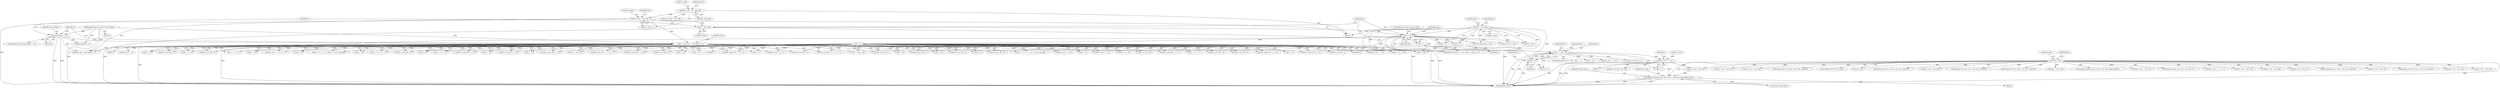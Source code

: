 digraph "0_mongo-c-driver_0d9a4d98bfdf4acd2c0138d4aaeb4e2e0934bd84@API" {
"1000472" [label="(Call,memcpy (&binary_len, (iter->raw + iter->d3), sizeof (binary_len)))"];
"1000130" [label="(Call,!iter->raw)"];
"1000409" [label="(Call,iter->d3 = o + 5)"];
"1000390" [label="(Call,o >= (len - 4))"];
"1000225" [label="(Call,++o)"];
"1000209" [label="(Call,o < len)"];
"1000212" [label="(Call,o++)"];
"1000204" [label="(Call,o = iter->key)"];
"1000169" [label="(Call,iter->key = iter->off + 1)"];
"1000155" [label="(Call,iter->off = iter->next_off)"];
"1000150" [label="(Call,len = iter->len)"];
"1000230" [label="(Call,o = iter->key + next_keylen + 1)"];
"1000199" [label="(Call,next_keylen == 0)"];
"1000115" [label="(MethodParameterIn,uint32_t next_keylen)"];
"1000392" [label="(Call,len - 4)"];
"1000881" [label="(Call,iter->next_off = o + l)"];
"1000173" [label="(Call,iter->off + 1)"];
"1000213" [label="(Identifier,o)"];
"1000169" [label="(Call,iter->key = iter->off + 1)"];
"1000137" [label="(Identifier,key)"];
"1000159" [label="(Call,iter->next_off)"];
"1000599" [label="(Call,iter->raw + iter->d1)"];
"1000716" [label="(Call,o >= (len - 4))"];
"1001026" [label="(Call,iter->next_off = o + 16)"];
"1000834" [label="(Call,iter->d2 = o + 4)"];
"1000485" [label="(Identifier,binary_len)"];
"1000150" [label="(Call,len = iter->len)"];
"1000156" [label="(Call,iter->off)"];
"1001050" [label="(Call,iter->err_off = o)"];
"1000130" [label="(Call,!iter->raw)"];
"1000162" [label="(Call,iter->type = iter->off)"];
"1000819" [label="(Call,len < 19)"];
"1000404" [label="(Identifier,iter)"];
"1000871" [label="(Call,len - o)"];
"1000410" [label="(Call,iter->d3)"];
"1000206" [label="(Call,iter->key)"];
"1000904" [label="(Call,iter->raw + iter->d2)"];
"1000319" [label="(Call,o + 4)"];
"1000230" [label="(Call,o = iter->key + next_keylen + 1)"];
"1000940" [label="(Call,o + 4 + 4 + l + 4)"];
"1000212" [label="(Call,o++)"];
"1000901" [label="(Call,memcpy (&l, iter->raw + iter->d2, sizeof (l)))"];
"1000157" [label="(Identifier,iter)"];
"1000953" [label="(Call,iter->err_off = o + 4)"];
"1000626" [label="(Call,o + 1)"];
"1000406" [label="(Call,o + 4)"];
"1000576" [label="(Call,o + 12)"];
"1000211" [label="(Identifier,len)"];
"1000317" [label="(Call,len - (o + 4))"];
"1001017" [label="(Call,iter->next_off = o + 4)"];
"1001003" [label="(Call,iter->err_off = o + 4 + 4 + l)"];
"1000129" [label="(ControlStructure,if (!iter->raw))"];
"1000199" [label="(Call,next_keylen == 0)"];
"1000323" [label="(Call,iter->err_off = o)"];
"1000280" [label="(Call,o + 4)"];
"1000393" [label="(Identifier,len)"];
"1000413" [label="(Call,o + 5)"];
"1000131" [label="(Call,iter->raw)"];
"1000226" [label="(Identifier,o)"];
"1000845" [label="(Call,o + 8)"];
"1000590" [label="(Call,iter->err_off = o)"];
"1000391" [label="(Identifier,o)"];
"1000957" [label="(Call,o + 4)"];
"1000841" [label="(Call,iter->d3 = o + 8)"];
"1001030" [label="(Call,o + 16)"];
"1000221" [label="(Call,iter->d1 = ++o)"];
"1000298" [label="(Call,memcpy (&l, iter->raw + iter->d1, sizeof (l)))"];
"1000285" [label="(Call,iter->err_off = o)"];
"1000975" [label="(Call,iter->raw + iter->d4)"];
"1000210" [label="(Identifier,o)"];
"1000231" [label="(Identifier,o)"];
"1000520" [label="(Call,len - 4)"];
"1000402" [label="(Call,iter->d2 = o + 4)"];
"1001038" [label="(Call,iter->next_off = o)"];
"1000394" [label="(Literal,4)"];
"1000265" [label="(Call,iter->next_off = o + 8)"];
"1000229" [label="(Block,)"];
"1000495" [label="(Call,iter->err_off = iter->d3)"];
"1000225" [label="(Call,++o)"];
"1000398" [label="(Identifier,iter)"];
"1000735" [label="(Call,memcpy (&l, iter->raw + iter->d1, sizeof (l)))"];
"1000416" [label="(Call,memcpy (&l, iter->raw + iter->d1, sizeof (l)))"];
"1000119" [label="(Block,)"];
"1000396" [label="(Call,iter->err_off = o)"];
"1000241" [label="(Identifier,iter)"];
"1000350" [label="(Call,iter->err_off = o)"];
"1000236" [label="(Call,next_keylen + 1)"];
"1000472" [label="(Call,memcpy (&binary_len, (iter->raw + iter->d3), sizeof (binary_len)))"];
"1000295" [label="(Call,o + 4)"];
"1000409" [label="(Call,iter->d3 = o + 5)"];
"1000232" [label="(Call,iter->key + next_keylen + 1)"];
"1000145" [label="(Call,data = iter->raw)"];
"1001057" [label="(Call,iter->next_off >= len)"];
"1000269" [label="(Call,o + 8)"];
"1000972" [label="(Call,memcpy (&doclen, iter->raw + iter->d4, sizeof (doclen)))"];
"1000475" [label="(Call,iter->raw + iter->d3)"];
"1000151" [label="(Identifier,len)"];
"1000926" [label="(Call,o - 4 - 4)"];
"1000838" [label="(Call,o + 4)"];
"1000201" [label="(Literal,0)"];
"1000932" [label="(Call,iter->err_off = o)"];
"1000851" [label="(Call,iter->raw + iter->d1)"];
"1000596" [label="(Call,memcpy (&val, iter->raw + iter->d1, 1))"];
"1000376" [label="(Call,o + 4 + l - 1)"];
"1000822" [label="(Call,o >= (len - 14))"];
"1000333" [label="(Call,o + 4 + l)"];
"1000392" [label="(Call,len - 4)"];
"1000418" [label="(Identifier,l)"];
"1000209" [label="(Call,o < len)"];
"1001007" [label="(Call,o + 4 + 4 + l)"];
"1001021" [label="(Call,o + 4)"];
"1000772" [label="(Call,iter->raw + o + l + 3)"];
"1000965" [label="(Call,o + 4 + 4 + l)"];
"1000390" [label="(Call,o >= (len - 4))"];
"1000372" [label="(Call,iter->err_off = o + 4 + l - 1)"];
"1001094" [label="(MethodReturn,RET)"];
"1000170" [label="(Call,iter->key)"];
"1000738" [label="(Call,iter->raw + iter->d1)"];
"1000164" [label="(Identifier,iter)"];
"1000180" [label="(Identifier,iter)"];
"1000146" [label="(Identifier,data)"];
"1000205" [label="(Identifier,o)"];
"1000360" [label="(Call,iter->raw + iter->d2)"];
"1000875" [label="(Call,iter->err_off = o)"];
"1000204" [label="(Call,o = iter->key)"];
"1000990" [label="(Call,o + 4 + 4 + l + doclen)"];
"1000389" [label="(ControlStructure,if (o >= (len - 4)))"];
"1000939" [label="(Call,(o + 4 + 4 + l + 4) >= iter->next_off)"];
"1000572" [label="(Call,iter->next_off = o + 12)"];
"1000718" [label="(Call,len - 4)"];
"1000301" [label="(Call,iter->raw + iter->d1)"];
"1000203" [label="(ControlStructure,for (o = iter->key; o < len; o++))"];
"1000155" [label="(Call,iter->off = iter->next_off)"];
"1000641" [label="(Call,o < len)"];
"1000482" [label="(Call,sizeof (binary_len))"];
"1000152" [label="(Call,iter->len)"];
"1000198" [label="(ControlStructure,if (next_keylen == 0))"];
"1000885" [label="(Call,o + l)"];
"1000848" [label="(Call,memcpy (&l, iter->raw + iter->d1, sizeof (l)))"];
"1000115" [label="(MethodParameterIn,uint32_t next_keylen)"];
"1000386" [label="(Block,)"];
"1000584" [label="(Call,iter->d1 >= len)"];
"1000239" [label="(Call,iter->d1 = o)"];
"1000279" [label="(Call,(o + 4) >= len)"];
"1000329" [label="(Call,iter->next_off = o + 4 + l)"];
"1000616" [label="(Call,iter->err_off = o)"];
"1000533" [label="(Call,iter->raw + iter->d1)"];
"1000961" [label="(Call,iter->d4 = o + 4 + 4 + l)"];
"1000989" [label="(Call,(o + 4 + 4 + l + doclen) != iter->next_off)"];
"1000530" [label="(Call,memcpy (&l, iter->raw + iter->d1, sizeof (l)))"];
"1000828" [label="(Call,iter->err_off = o)"];
"1001063" [label="(Call,iter->err_off = o)"];
"1000200" [label="(Identifier,next_keylen)"];
"1000218" [label="(Identifier,data)"];
"1000435" [label="(Call,len - o)"];
"1000419" [label="(Call,iter->raw + iter->d1)"];
"1000473" [label="(Call,&binary_len)"];
"1000459" [label="(Block,)"];
"1000518" [label="(Call,o >= (len - 4))"];
"1000895" [label="(Call,iter->err_off = o)"];
"1000291" [label="(Call,iter->d2 = o + 4)"];
"1000622" [label="(Call,iter->next_off = o + 1)"];
"1000245" [label="(ControlStructure,goto mark_invalid;)"];
"1000448" [label="(Call,iter->raw + iter->d2)"];
"1000472" -> "1000459"  [label="AST: "];
"1000472" -> "1000482"  [label="CFG: "];
"1000473" -> "1000472"  [label="AST: "];
"1000475" -> "1000472"  [label="AST: "];
"1000482" -> "1000472"  [label="AST: "];
"1000485" -> "1000472"  [label="CFG: "];
"1000472" -> "1001094"  [label="DDG: "];
"1000472" -> "1001094"  [label="DDG: "];
"1000472" -> "1001094"  [label="DDG: "];
"1000130" -> "1000472"  [label="DDG: "];
"1000409" -> "1000472"  [label="DDG: "];
"1000130" -> "1000129"  [label="AST: "];
"1000130" -> "1000131"  [label="CFG: "];
"1000131" -> "1000130"  [label="AST: "];
"1000137" -> "1000130"  [label="CFG: "];
"1000146" -> "1000130"  [label="CFG: "];
"1000130" -> "1001094"  [label="DDG: "];
"1000130" -> "1001094"  [label="DDG: "];
"1000130" -> "1000145"  [label="DDG: "];
"1000130" -> "1000298"  [label="DDG: "];
"1000130" -> "1000301"  [label="DDG: "];
"1000130" -> "1000360"  [label="DDG: "];
"1000130" -> "1000416"  [label="DDG: "];
"1000130" -> "1000419"  [label="DDG: "];
"1000130" -> "1000448"  [label="DDG: "];
"1000130" -> "1000475"  [label="DDG: "];
"1000130" -> "1000530"  [label="DDG: "];
"1000130" -> "1000533"  [label="DDG: "];
"1000130" -> "1000596"  [label="DDG: "];
"1000130" -> "1000599"  [label="DDG: "];
"1000130" -> "1000735"  [label="DDG: "];
"1000130" -> "1000738"  [label="DDG: "];
"1000130" -> "1000772"  [label="DDG: "];
"1000130" -> "1000848"  [label="DDG: "];
"1000130" -> "1000851"  [label="DDG: "];
"1000130" -> "1000901"  [label="DDG: "];
"1000130" -> "1000904"  [label="DDG: "];
"1000130" -> "1000972"  [label="DDG: "];
"1000130" -> "1000975"  [label="DDG: "];
"1000409" -> "1000386"  [label="AST: "];
"1000409" -> "1000413"  [label="CFG: "];
"1000410" -> "1000409"  [label="AST: "];
"1000413" -> "1000409"  [label="AST: "];
"1000418" -> "1000409"  [label="CFG: "];
"1000409" -> "1001094"  [label="DDG: "];
"1000409" -> "1001094"  [label="DDG: "];
"1000390" -> "1000409"  [label="DDG: "];
"1000409" -> "1000475"  [label="DDG: "];
"1000409" -> "1000495"  [label="DDG: "];
"1000390" -> "1000389"  [label="AST: "];
"1000390" -> "1000392"  [label="CFG: "];
"1000391" -> "1000390"  [label="AST: "];
"1000392" -> "1000390"  [label="AST: "];
"1000398" -> "1000390"  [label="CFG: "];
"1000404" -> "1000390"  [label="CFG: "];
"1000390" -> "1001094"  [label="DDG: "];
"1000390" -> "1001094"  [label="DDG: "];
"1000225" -> "1000390"  [label="DDG: "];
"1000230" -> "1000390"  [label="DDG: "];
"1000392" -> "1000390"  [label="DDG: "];
"1000392" -> "1000390"  [label="DDG: "];
"1000390" -> "1000396"  [label="DDG: "];
"1000390" -> "1000402"  [label="DDG: "];
"1000390" -> "1000406"  [label="DDG: "];
"1000390" -> "1000413"  [label="DDG: "];
"1000390" -> "1000435"  [label="DDG: "];
"1000225" -> "1000221"  [label="AST: "];
"1000225" -> "1000226"  [label="CFG: "];
"1000226" -> "1000225"  [label="AST: "];
"1000221" -> "1000225"  [label="CFG: "];
"1000225" -> "1000221"  [label="DDG: "];
"1000209" -> "1000225"  [label="DDG: "];
"1000225" -> "1000265"  [label="DDG: "];
"1000225" -> "1000269"  [label="DDG: "];
"1000225" -> "1000279"  [label="DDG: "];
"1000225" -> "1000280"  [label="DDG: "];
"1000225" -> "1000285"  [label="DDG: "];
"1000225" -> "1000291"  [label="DDG: "];
"1000225" -> "1000295"  [label="DDG: "];
"1000225" -> "1000317"  [label="DDG: "];
"1000225" -> "1000319"  [label="DDG: "];
"1000225" -> "1000323"  [label="DDG: "];
"1000225" -> "1000329"  [label="DDG: "];
"1000225" -> "1000333"  [label="DDG: "];
"1000225" -> "1000350"  [label="DDG: "];
"1000225" -> "1000372"  [label="DDG: "];
"1000225" -> "1000376"  [label="DDG: "];
"1000225" -> "1000518"  [label="DDG: "];
"1000225" -> "1000572"  [label="DDG: "];
"1000225" -> "1000576"  [label="DDG: "];
"1000225" -> "1000590"  [label="DDG: "];
"1000225" -> "1000616"  [label="DDG: "];
"1000225" -> "1000622"  [label="DDG: "];
"1000225" -> "1000626"  [label="DDG: "];
"1000225" -> "1000641"  [label="DDG: "];
"1000225" -> "1000716"  [label="DDG: "];
"1000225" -> "1000822"  [label="DDG: "];
"1000225" -> "1000828"  [label="DDG: "];
"1000225" -> "1000834"  [label="DDG: "];
"1000225" -> "1000838"  [label="DDG: "];
"1000225" -> "1000841"  [label="DDG: "];
"1000225" -> "1000845"  [label="DDG: "];
"1000225" -> "1000871"  [label="DDG: "];
"1000225" -> "1000875"  [label="DDG: "];
"1000225" -> "1000881"  [label="DDG: "];
"1000225" -> "1000885"  [label="DDG: "];
"1000225" -> "1000895"  [label="DDG: "];
"1000225" -> "1000926"  [label="DDG: "];
"1000225" -> "1000932"  [label="DDG: "];
"1000225" -> "1000939"  [label="DDG: "];
"1000225" -> "1000940"  [label="DDG: "];
"1000225" -> "1000953"  [label="DDG: "];
"1000225" -> "1000957"  [label="DDG: "];
"1000225" -> "1000961"  [label="DDG: "];
"1000225" -> "1000965"  [label="DDG: "];
"1000225" -> "1000989"  [label="DDG: "];
"1000225" -> "1000990"  [label="DDG: "];
"1000225" -> "1001003"  [label="DDG: "];
"1000225" -> "1001007"  [label="DDG: "];
"1000225" -> "1001017"  [label="DDG: "];
"1000225" -> "1001021"  [label="DDG: "];
"1000225" -> "1001026"  [label="DDG: "];
"1000225" -> "1001030"  [label="DDG: "];
"1000225" -> "1001038"  [label="DDG: "];
"1000225" -> "1001050"  [label="DDG: "];
"1000225" -> "1001063"  [label="DDG: "];
"1000209" -> "1000203"  [label="AST: "];
"1000209" -> "1000211"  [label="CFG: "];
"1000210" -> "1000209"  [label="AST: "];
"1000211" -> "1000209"  [label="AST: "];
"1000218" -> "1000209"  [label="CFG: "];
"1000245" -> "1000209"  [label="CFG: "];
"1000209" -> "1001094"  [label="DDG: "];
"1000209" -> "1001094"  [label="DDG: "];
"1000209" -> "1001094"  [label="DDG: "];
"1000212" -> "1000209"  [label="DDG: "];
"1000204" -> "1000209"  [label="DDG: "];
"1000150" -> "1000209"  [label="DDG: "];
"1000209" -> "1000212"  [label="DDG: "];
"1000209" -> "1000279"  [label="DDG: "];
"1000209" -> "1000392"  [label="DDG: "];
"1000209" -> "1000520"  [label="DDG: "];
"1000209" -> "1000584"  [label="DDG: "];
"1000209" -> "1000641"  [label="DDG: "];
"1000209" -> "1000718"  [label="DDG: "];
"1000209" -> "1000819"  [label="DDG: "];
"1000209" -> "1001057"  [label="DDG: "];
"1000212" -> "1000203"  [label="AST: "];
"1000212" -> "1000213"  [label="CFG: "];
"1000213" -> "1000212"  [label="AST: "];
"1000210" -> "1000212"  [label="CFG: "];
"1000204" -> "1000203"  [label="AST: "];
"1000204" -> "1000206"  [label="CFG: "];
"1000205" -> "1000204"  [label="AST: "];
"1000206" -> "1000204"  [label="AST: "];
"1000210" -> "1000204"  [label="CFG: "];
"1000204" -> "1001094"  [label="DDG: "];
"1000169" -> "1000204"  [label="DDG: "];
"1000169" -> "1000119"  [label="AST: "];
"1000169" -> "1000173"  [label="CFG: "];
"1000170" -> "1000169"  [label="AST: "];
"1000173" -> "1000169"  [label="AST: "];
"1000180" -> "1000169"  [label="CFG: "];
"1000169" -> "1001094"  [label="DDG: "];
"1000155" -> "1000169"  [label="DDG: "];
"1000169" -> "1000230"  [label="DDG: "];
"1000169" -> "1000232"  [label="DDG: "];
"1000155" -> "1000119"  [label="AST: "];
"1000155" -> "1000159"  [label="CFG: "];
"1000156" -> "1000155"  [label="AST: "];
"1000159" -> "1000155"  [label="AST: "];
"1000164" -> "1000155"  [label="CFG: "];
"1000155" -> "1000162"  [label="DDG: "];
"1000155" -> "1000173"  [label="DDG: "];
"1000150" -> "1000119"  [label="AST: "];
"1000150" -> "1000152"  [label="CFG: "];
"1000151" -> "1000150"  [label="AST: "];
"1000152" -> "1000150"  [label="AST: "];
"1000157" -> "1000150"  [label="CFG: "];
"1000150" -> "1001094"  [label="DDG: "];
"1000150" -> "1001094"  [label="DDG: "];
"1000150" -> "1000279"  [label="DDG: "];
"1000150" -> "1000392"  [label="DDG: "];
"1000150" -> "1000520"  [label="DDG: "];
"1000150" -> "1000584"  [label="DDG: "];
"1000150" -> "1000641"  [label="DDG: "];
"1000150" -> "1000718"  [label="DDG: "];
"1000150" -> "1000819"  [label="DDG: "];
"1000150" -> "1001057"  [label="DDG: "];
"1000230" -> "1000229"  [label="AST: "];
"1000230" -> "1000232"  [label="CFG: "];
"1000231" -> "1000230"  [label="AST: "];
"1000232" -> "1000230"  [label="AST: "];
"1000241" -> "1000230"  [label="CFG: "];
"1000230" -> "1001094"  [label="DDG: "];
"1000199" -> "1000230"  [label="DDG: "];
"1000115" -> "1000230"  [label="DDG: "];
"1000230" -> "1000239"  [label="DDG: "];
"1000230" -> "1000265"  [label="DDG: "];
"1000230" -> "1000269"  [label="DDG: "];
"1000230" -> "1000279"  [label="DDG: "];
"1000230" -> "1000280"  [label="DDG: "];
"1000230" -> "1000285"  [label="DDG: "];
"1000230" -> "1000291"  [label="DDG: "];
"1000230" -> "1000295"  [label="DDG: "];
"1000230" -> "1000317"  [label="DDG: "];
"1000230" -> "1000319"  [label="DDG: "];
"1000230" -> "1000323"  [label="DDG: "];
"1000230" -> "1000329"  [label="DDG: "];
"1000230" -> "1000333"  [label="DDG: "];
"1000230" -> "1000350"  [label="DDG: "];
"1000230" -> "1000372"  [label="DDG: "];
"1000230" -> "1000376"  [label="DDG: "];
"1000230" -> "1000518"  [label="DDG: "];
"1000230" -> "1000572"  [label="DDG: "];
"1000230" -> "1000576"  [label="DDG: "];
"1000230" -> "1000590"  [label="DDG: "];
"1000230" -> "1000616"  [label="DDG: "];
"1000230" -> "1000622"  [label="DDG: "];
"1000230" -> "1000626"  [label="DDG: "];
"1000230" -> "1000641"  [label="DDG: "];
"1000230" -> "1000716"  [label="DDG: "];
"1000230" -> "1000822"  [label="DDG: "];
"1000230" -> "1000828"  [label="DDG: "];
"1000230" -> "1000834"  [label="DDG: "];
"1000230" -> "1000838"  [label="DDG: "];
"1000230" -> "1000841"  [label="DDG: "];
"1000230" -> "1000845"  [label="DDG: "];
"1000230" -> "1000871"  [label="DDG: "];
"1000230" -> "1000875"  [label="DDG: "];
"1000230" -> "1000881"  [label="DDG: "];
"1000230" -> "1000885"  [label="DDG: "];
"1000230" -> "1000895"  [label="DDG: "];
"1000230" -> "1000926"  [label="DDG: "];
"1000230" -> "1000932"  [label="DDG: "];
"1000230" -> "1000939"  [label="DDG: "];
"1000230" -> "1000940"  [label="DDG: "];
"1000230" -> "1000953"  [label="DDG: "];
"1000230" -> "1000957"  [label="DDG: "];
"1000230" -> "1000961"  [label="DDG: "];
"1000230" -> "1000965"  [label="DDG: "];
"1000230" -> "1000989"  [label="DDG: "];
"1000230" -> "1000990"  [label="DDG: "];
"1000230" -> "1001003"  [label="DDG: "];
"1000230" -> "1001007"  [label="DDG: "];
"1000230" -> "1001017"  [label="DDG: "];
"1000230" -> "1001021"  [label="DDG: "];
"1000230" -> "1001026"  [label="DDG: "];
"1000230" -> "1001030"  [label="DDG: "];
"1000230" -> "1001038"  [label="DDG: "];
"1000230" -> "1001050"  [label="DDG: "];
"1000230" -> "1001063"  [label="DDG: "];
"1000199" -> "1000198"  [label="AST: "];
"1000199" -> "1000201"  [label="CFG: "];
"1000200" -> "1000199"  [label="AST: "];
"1000201" -> "1000199"  [label="AST: "];
"1000205" -> "1000199"  [label="CFG: "];
"1000231" -> "1000199"  [label="CFG: "];
"1000199" -> "1001094"  [label="DDG: "];
"1000199" -> "1001094"  [label="DDG: "];
"1000115" -> "1000199"  [label="DDG: "];
"1000199" -> "1000232"  [label="DDG: "];
"1000199" -> "1000236"  [label="DDG: "];
"1000115" -> "1000113"  [label="AST: "];
"1000115" -> "1001094"  [label="DDG: "];
"1000115" -> "1000232"  [label="DDG: "];
"1000115" -> "1000236"  [label="DDG: "];
"1000392" -> "1000394"  [label="CFG: "];
"1000393" -> "1000392"  [label="AST: "];
"1000394" -> "1000392"  [label="AST: "];
"1000392" -> "1001094"  [label="DDG: "];
"1000392" -> "1000435"  [label="DDG: "];
}
